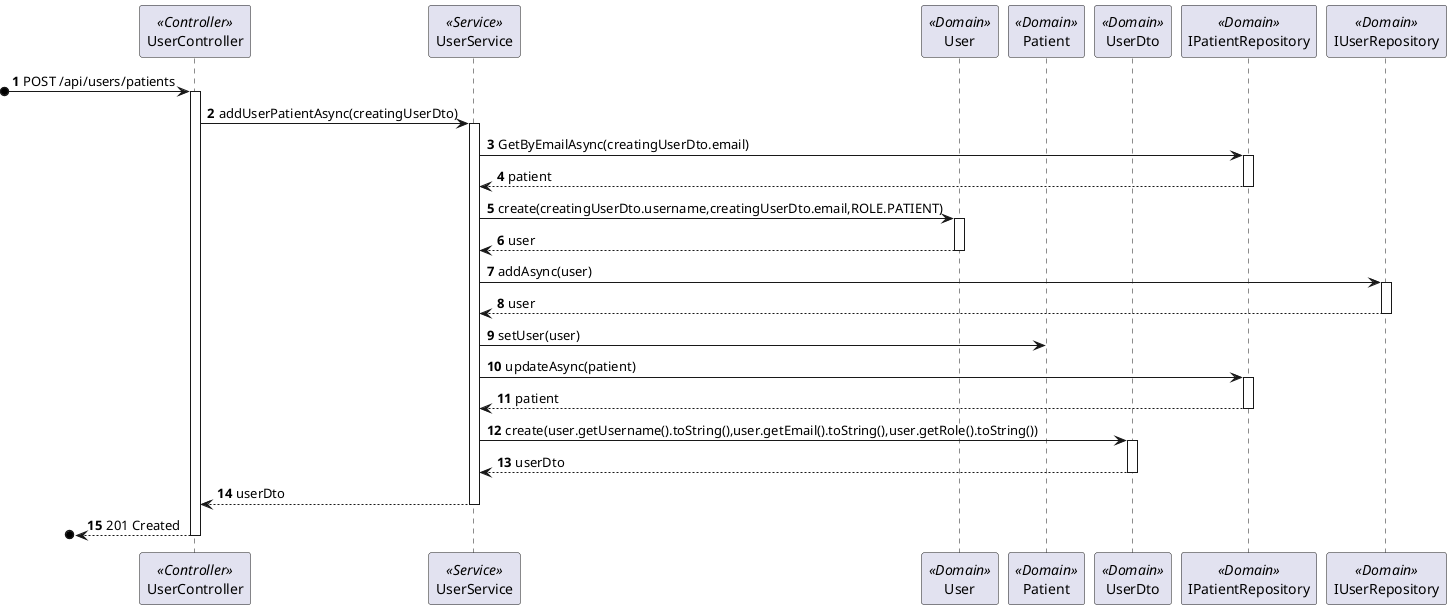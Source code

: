 @startuml process-view-2
autonumber

participant "UserController" as Controller <<Controller>>
participant "UserService" as Service <<Service>>
participant "User" as User <<Domain>>
participant "Patient" as Patient <<Domain>>
participant "UserDto" as UserDto <<Domain>>
participant "IPatientRepository" as PatientRepository <<Domain>>
participant "IUserRepository" as UserRepository <<Domain>>

?o-> Controller : POST /api/users/patients

activate Controller

    Controller -> Service : addUserPatientAsync(creatingUserDto)

    activate Service

        Service -> PatientRepository : GetByEmailAsync(creatingUserDto.email)

        activate PatientRepository

            PatientRepository --> Service : patient

        deactivate PatientRepository

        Service -> User : create(creatingUserDto.username,creatingUserDto.email,ROLE.PATIENT)

        activate User

            User --> Service : user

        deactivate User

        Service  -> UserRepository : addAsync(user)

        activate UserRepository

            UserRepository --> Service : user

        deactivate UserRepository

        Service -> Patient : setUser(user)

        Service -> PatientRepository : updateAsync(patient)

        activate PatientRepository

            PatientRepository -->  Service : patient
        
        deactivate PatientRepository

        Service -> UserDto : create(user.getUsername().toString(),user.getEmail().toString(),user.getRole().toString())

        activate UserDto

            UserDto --> Service : userDto

        deactivate UserDto

        Service --> Controller : userDto

    deactivate Service

    ?o<-- Controller : 201 Created

deactivate Controller


@enduml